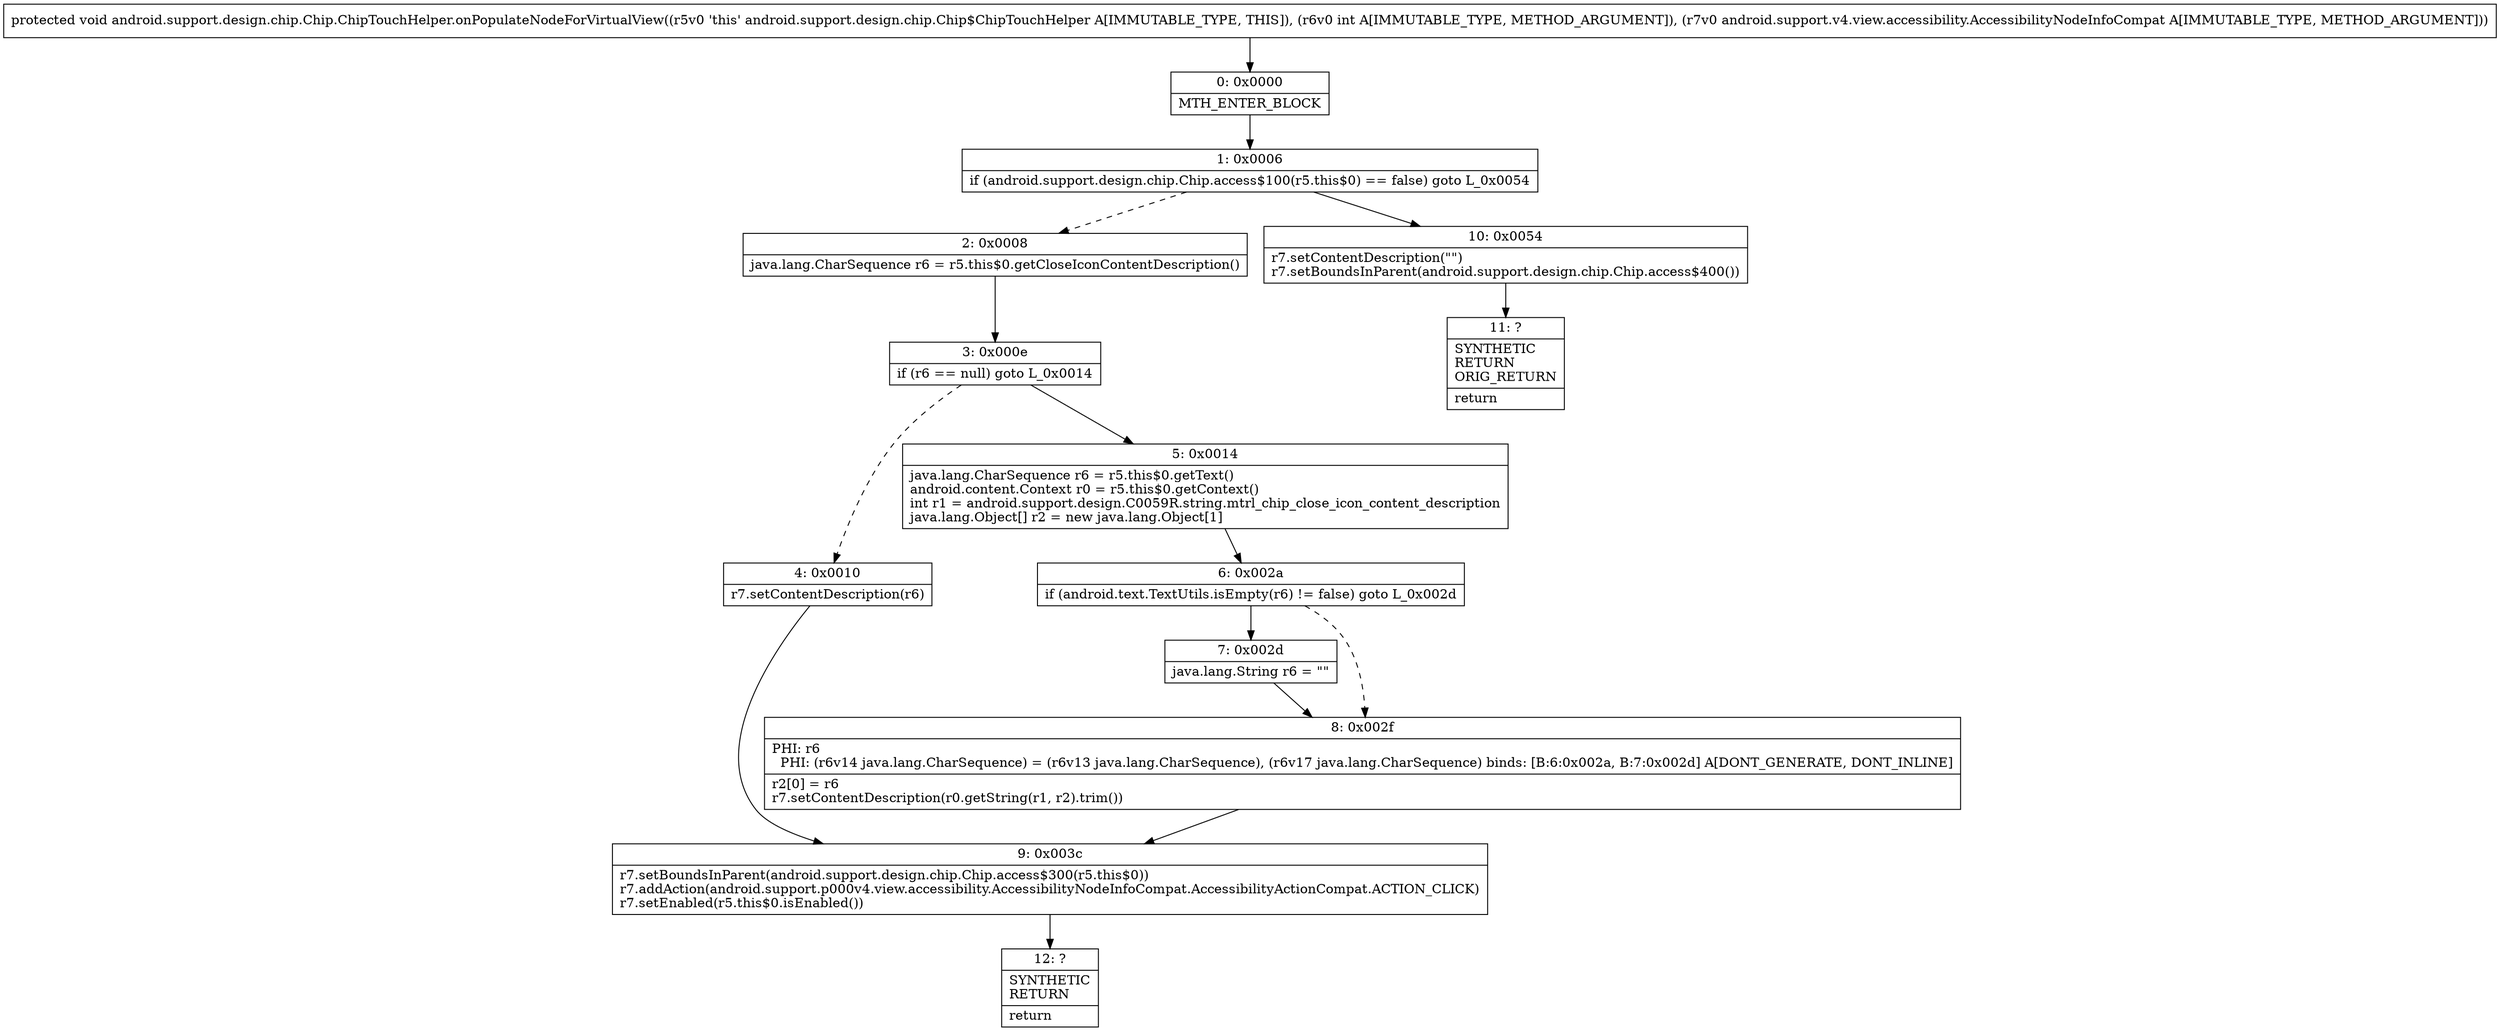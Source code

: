 digraph "CFG forandroid.support.design.chip.Chip.ChipTouchHelper.onPopulateNodeForVirtualView(ILandroid\/support\/v4\/view\/accessibility\/AccessibilityNodeInfoCompat;)V" {
Node_0 [shape=record,label="{0\:\ 0x0000|MTH_ENTER_BLOCK\l}"];
Node_1 [shape=record,label="{1\:\ 0x0006|if (android.support.design.chip.Chip.access$100(r5.this$0) == false) goto L_0x0054\l}"];
Node_2 [shape=record,label="{2\:\ 0x0008|java.lang.CharSequence r6 = r5.this$0.getCloseIconContentDescription()\l}"];
Node_3 [shape=record,label="{3\:\ 0x000e|if (r6 == null) goto L_0x0014\l}"];
Node_4 [shape=record,label="{4\:\ 0x0010|r7.setContentDescription(r6)\l}"];
Node_5 [shape=record,label="{5\:\ 0x0014|java.lang.CharSequence r6 = r5.this$0.getText()\landroid.content.Context r0 = r5.this$0.getContext()\lint r1 = android.support.design.C0059R.string.mtrl_chip_close_icon_content_description\ljava.lang.Object[] r2 = new java.lang.Object[1]\l}"];
Node_6 [shape=record,label="{6\:\ 0x002a|if (android.text.TextUtils.isEmpty(r6) != false) goto L_0x002d\l}"];
Node_7 [shape=record,label="{7\:\ 0x002d|java.lang.String r6 = \"\"\l}"];
Node_8 [shape=record,label="{8\:\ 0x002f|PHI: r6 \l  PHI: (r6v14 java.lang.CharSequence) = (r6v13 java.lang.CharSequence), (r6v17 java.lang.CharSequence) binds: [B:6:0x002a, B:7:0x002d] A[DONT_GENERATE, DONT_INLINE]\l|r2[0] = r6\lr7.setContentDescription(r0.getString(r1, r2).trim())\l}"];
Node_9 [shape=record,label="{9\:\ 0x003c|r7.setBoundsInParent(android.support.design.chip.Chip.access$300(r5.this$0))\lr7.addAction(android.support.p000v4.view.accessibility.AccessibilityNodeInfoCompat.AccessibilityActionCompat.ACTION_CLICK)\lr7.setEnabled(r5.this$0.isEnabled())\l}"];
Node_10 [shape=record,label="{10\:\ 0x0054|r7.setContentDescription(\"\")\lr7.setBoundsInParent(android.support.design.chip.Chip.access$400())\l}"];
Node_11 [shape=record,label="{11\:\ ?|SYNTHETIC\lRETURN\lORIG_RETURN\l|return\l}"];
Node_12 [shape=record,label="{12\:\ ?|SYNTHETIC\lRETURN\l|return\l}"];
MethodNode[shape=record,label="{protected void android.support.design.chip.Chip.ChipTouchHelper.onPopulateNodeForVirtualView((r5v0 'this' android.support.design.chip.Chip$ChipTouchHelper A[IMMUTABLE_TYPE, THIS]), (r6v0 int A[IMMUTABLE_TYPE, METHOD_ARGUMENT]), (r7v0 android.support.v4.view.accessibility.AccessibilityNodeInfoCompat A[IMMUTABLE_TYPE, METHOD_ARGUMENT])) }"];
MethodNode -> Node_0;
Node_0 -> Node_1;
Node_1 -> Node_2[style=dashed];
Node_1 -> Node_10;
Node_2 -> Node_3;
Node_3 -> Node_4[style=dashed];
Node_3 -> Node_5;
Node_4 -> Node_9;
Node_5 -> Node_6;
Node_6 -> Node_7;
Node_6 -> Node_8[style=dashed];
Node_7 -> Node_8;
Node_8 -> Node_9;
Node_9 -> Node_12;
Node_10 -> Node_11;
}

